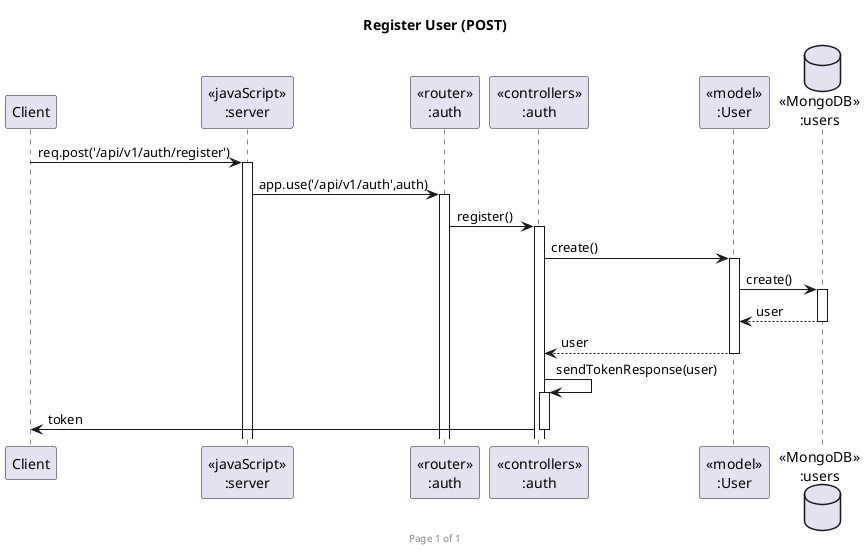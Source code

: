 @startuml Register User (POST)

footer Page %page% of %lastpage%
title "Register User (POST)"

participant "Client" as client
participant "<<javaScript>>\n:server" as server
participant "<<router>>\n:auth" as routerAuth
participant "<<controllers>>\n:auth" as controllersAuth
participant "<<model>>\n:User" as modelUser
database "<<MongoDB>>\n:users" as UsersDatabase


client->server ++:req.post('/api/v1/auth/register')
server->routerAuth ++:app.use('/api/v1/auth',auth)
routerAuth -> controllersAuth ++:register()
controllersAuth->modelUser ++:create()
modelUser ->UsersDatabase ++: create()
UsersDatabase --> modelUser --: user
controllersAuth <-- modelUser --:user
controllersAuth->controllersAuth ++:sendTokenResponse(user)
controllersAuth->client --:token

@enduml